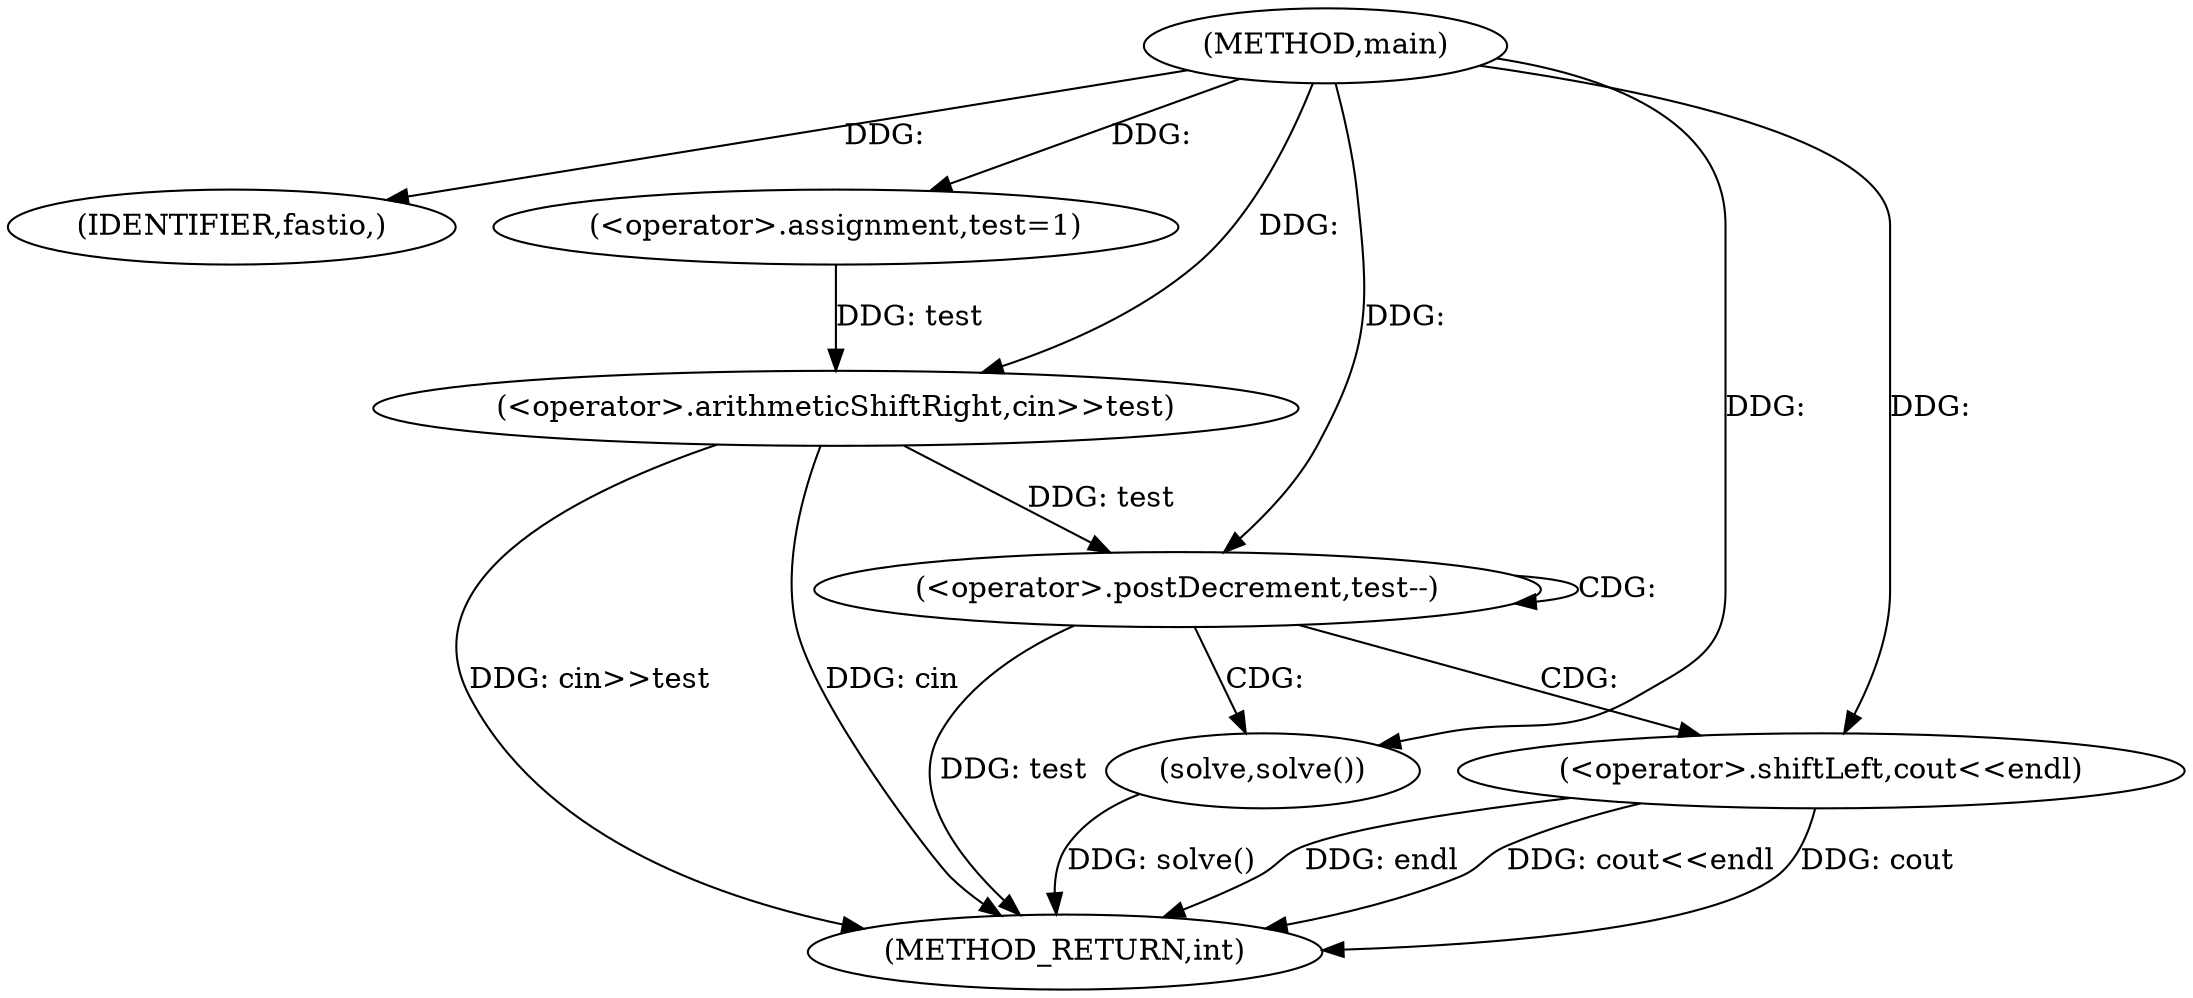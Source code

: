digraph "main" {  
"1000260" [label = "(METHOD,main)" ]
"1000278" [label = "(METHOD_RETURN,int)" ]
"1000262" [label = "(IDENTIFIER,fastio,)" ]
"1000264" [label = "(<operator>.assignment,test=1)" ]
"1000267" [label = "(<operator>.arithmeticShiftRight,cin>>test)" ]
"1000271" [label = "(<operator>.postDecrement,test--)" ]
"1000274" [label = "(solve,solve())" ]
"1000275" [label = "(<operator>.shiftLeft,cout<<endl)" ]
  "1000267" -> "1000278"  [ label = "DDG: cin>>test"] 
  "1000271" -> "1000278"  [ label = "DDG: test"] 
  "1000274" -> "1000278"  [ label = "DDG: solve()"] 
  "1000275" -> "1000278"  [ label = "DDG: endl"] 
  "1000275" -> "1000278"  [ label = "DDG: cout<<endl"] 
  "1000275" -> "1000278"  [ label = "DDG: cout"] 
  "1000267" -> "1000278"  [ label = "DDG: cin"] 
  "1000260" -> "1000262"  [ label = "DDG: "] 
  "1000260" -> "1000264"  [ label = "DDG: "] 
  "1000260" -> "1000267"  [ label = "DDG: "] 
  "1000264" -> "1000267"  [ label = "DDG: test"] 
  "1000267" -> "1000271"  [ label = "DDG: test"] 
  "1000260" -> "1000271"  [ label = "DDG: "] 
  "1000260" -> "1000274"  [ label = "DDG: "] 
  "1000260" -> "1000275"  [ label = "DDG: "] 
  "1000271" -> "1000271"  [ label = "CDG: "] 
  "1000271" -> "1000274"  [ label = "CDG: "] 
  "1000271" -> "1000275"  [ label = "CDG: "] 
}
